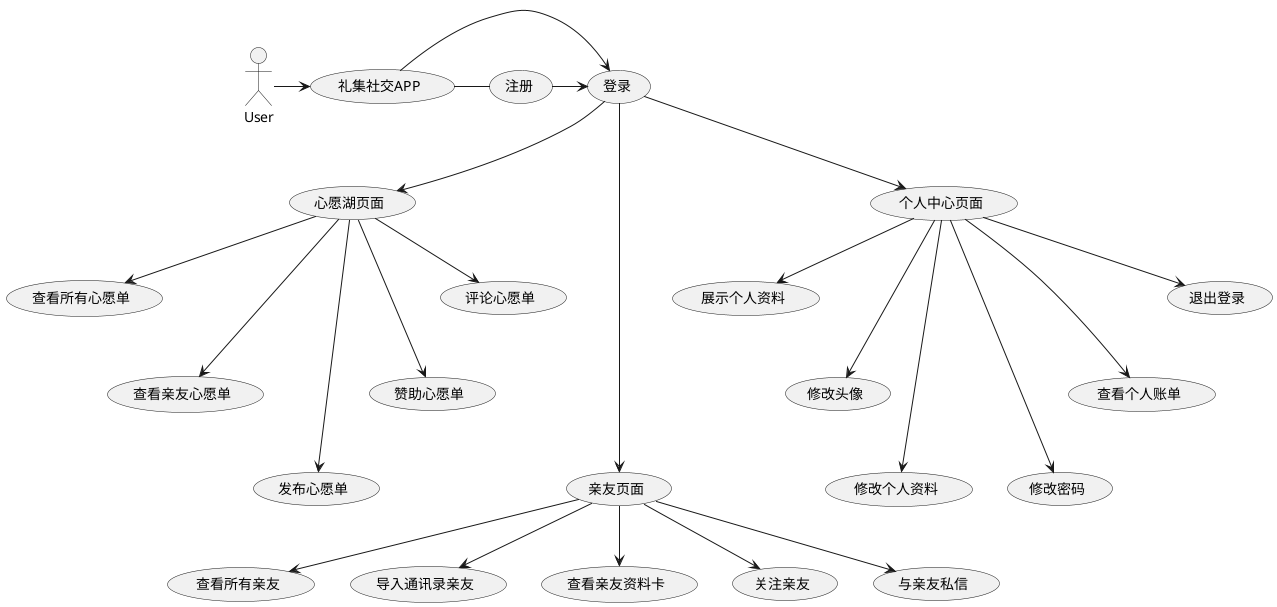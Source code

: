 @startuml

User -> (礼集社交APP)
(礼集社交APP) - (注册)
(注册)->(登录)
(礼集社交APP) -> (登录)


(登录) --> (心愿湖页面)
(登录) -----> (亲友页面)
(登录) --> (个人中心页面)

(心愿湖页面)-->(查看所有心愿单)
(心愿湖页面)--->(查看亲友心愿单)
(心愿湖页面)---->(发布心愿单)
(心愿湖页面)--->(赞助心愿单)
(心愿湖页面)-->(评论心愿单)

(亲友页面)-->(查看所有亲友)
(亲友页面)-->(导入通讯录亲友)
(亲友页面)-->(查看亲友资料卡)
(亲友页面)-->(关注亲友)
(亲友页面)-->(与亲友私信)

(个人中心页面)-->(展示个人资料)
(个人中心页面)--->(修改头像)
(个人中心页面)---->(修改个人资料)
(个人中心页面)---->(修改密码)
(个人中心页面)--->(查看个人账单)
(个人中心页面)-->(退出登录)

@enduml